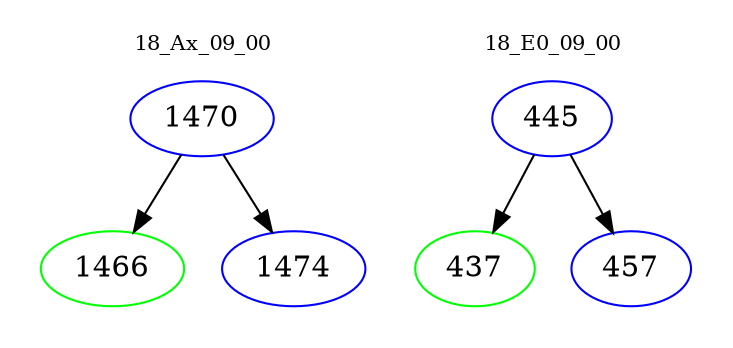digraph{
subgraph cluster_0 {
color = white
label = "18_Ax_09_00";
fontsize=10;
T0_1470 [label="1470", color="blue"]
T0_1470 -> T0_1466 [color="black"]
T0_1466 [label="1466", color="green"]
T0_1470 -> T0_1474 [color="black"]
T0_1474 [label="1474", color="blue"]
}
subgraph cluster_1 {
color = white
label = "18_E0_09_00";
fontsize=10;
T1_445 [label="445", color="blue"]
T1_445 -> T1_437 [color="black"]
T1_437 [label="437", color="green"]
T1_445 -> T1_457 [color="black"]
T1_457 [label="457", color="blue"]
}
}
